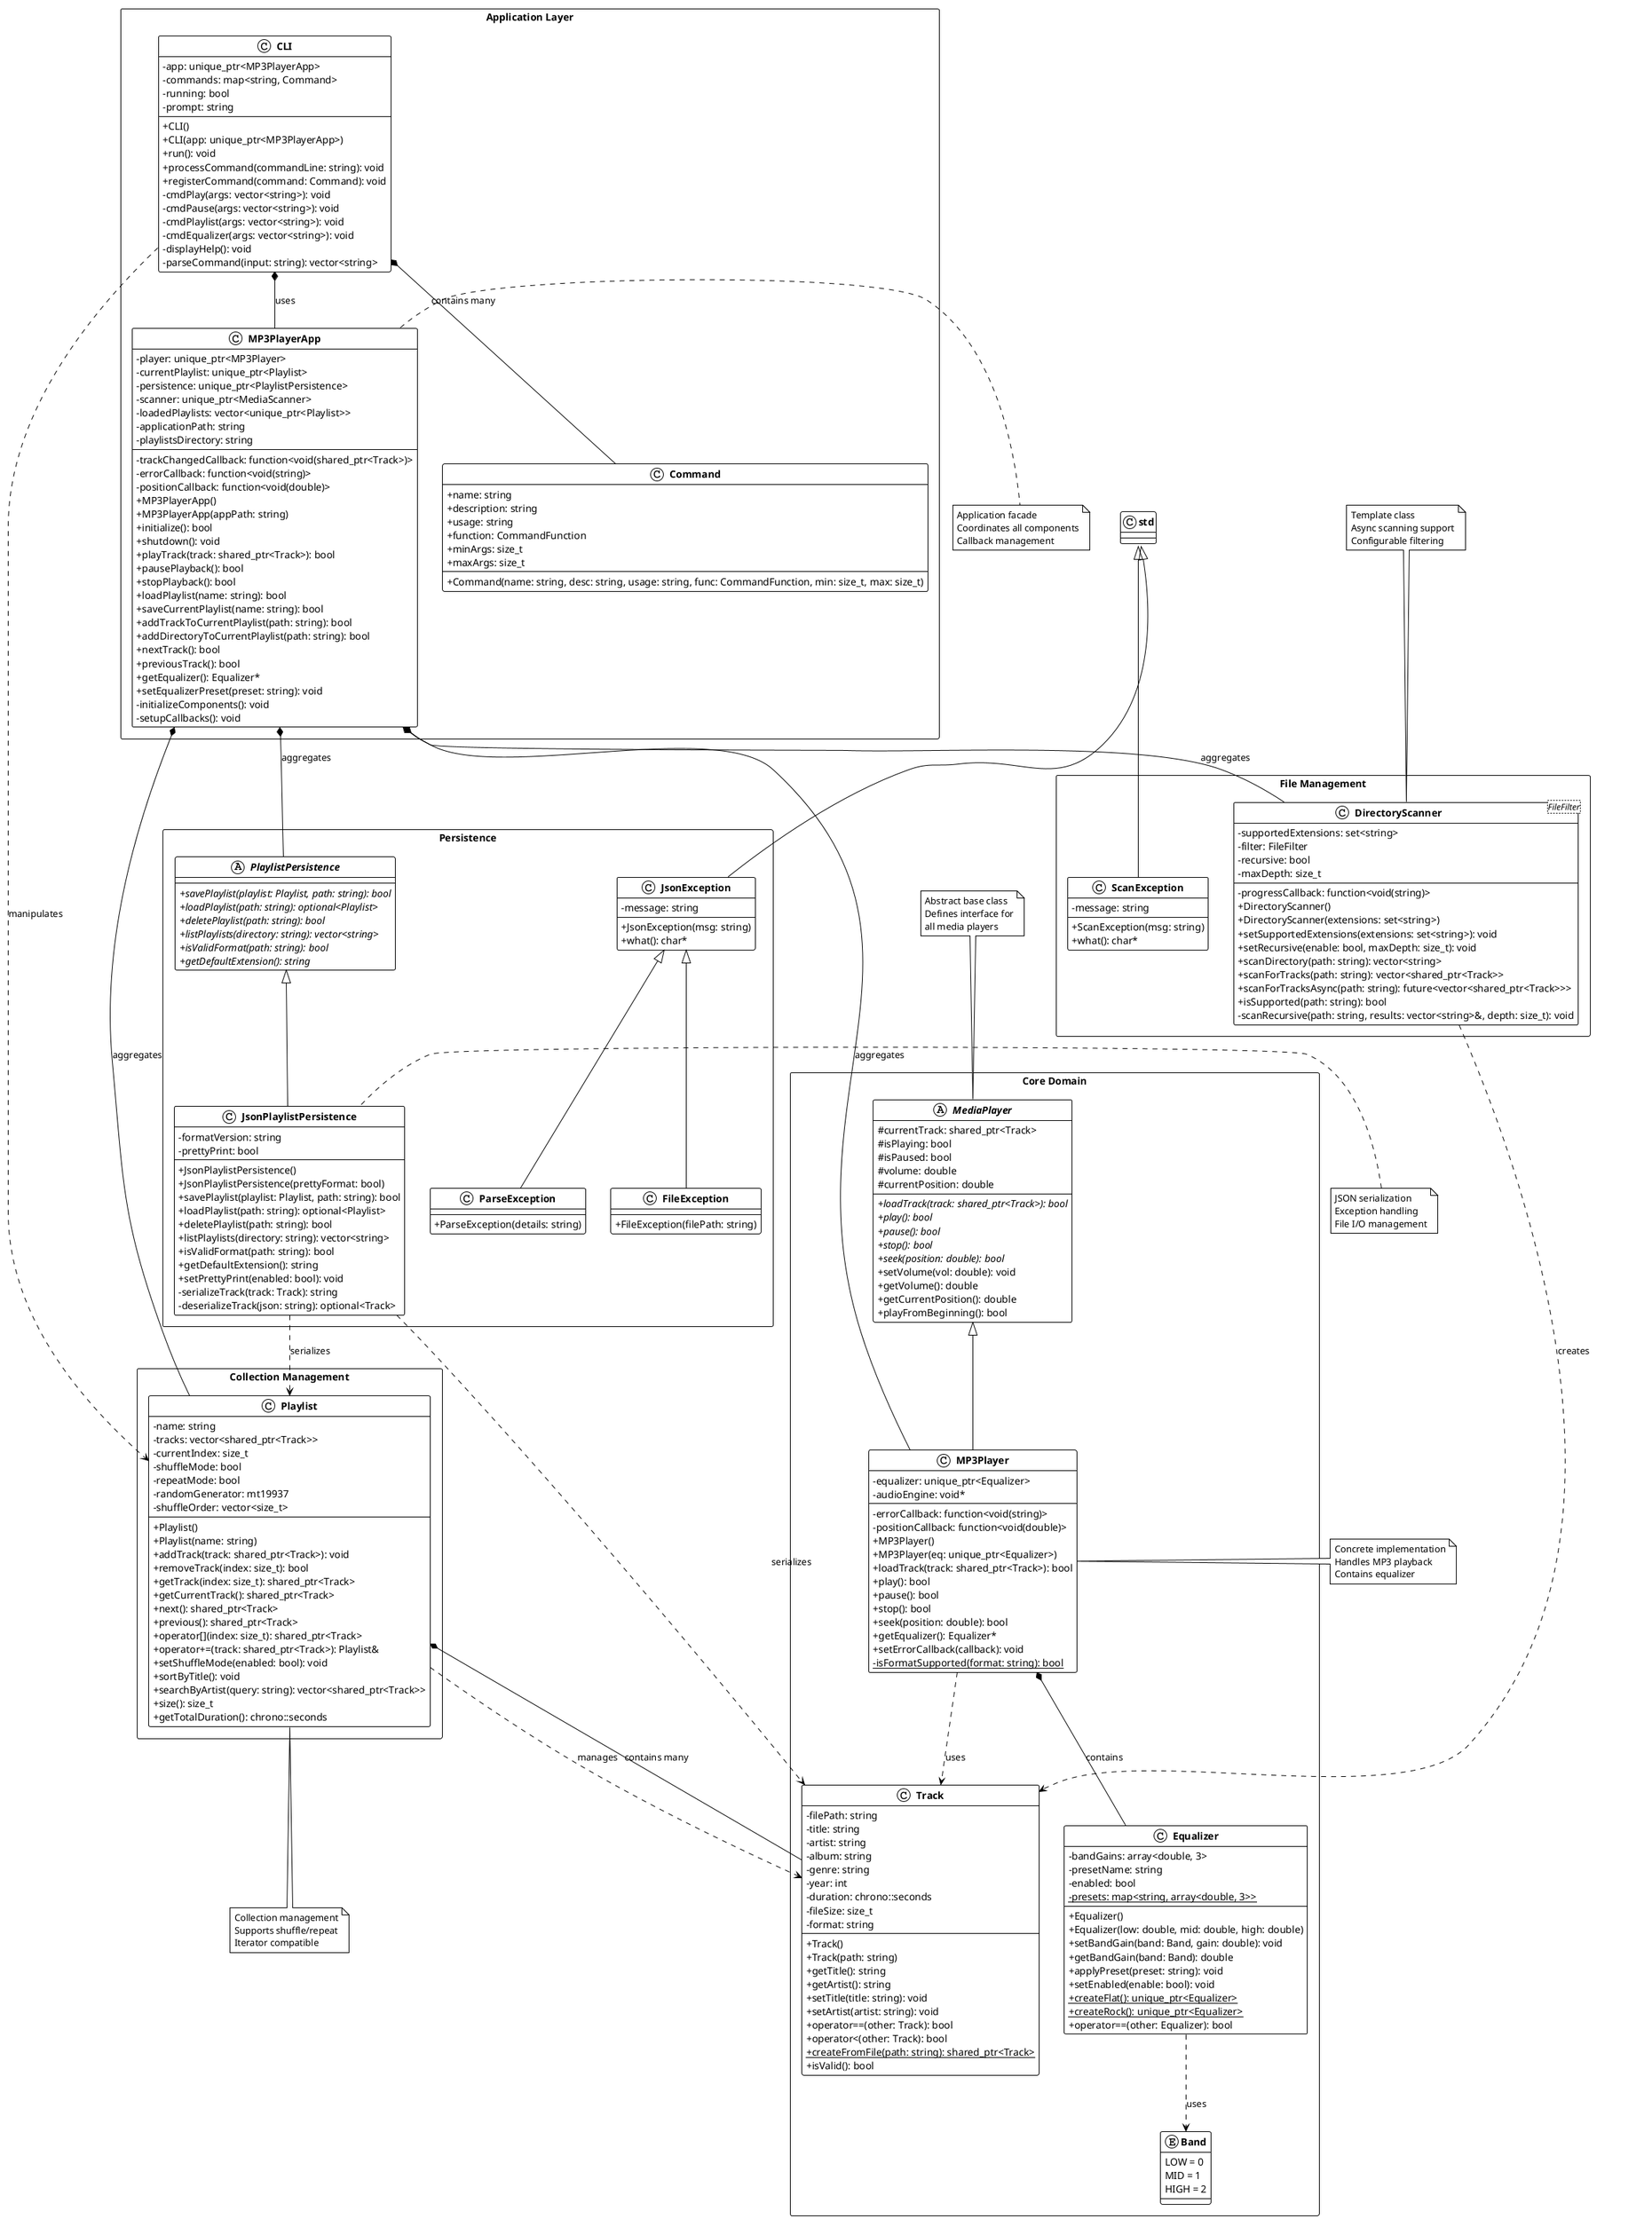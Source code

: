 @startuml MP3Player_Class_Diagram

!theme plain
skinparam classAttributeIconSize 0
skinparam classFontStyle bold
skinparam packageStyle rectangle

package "Core Domain" {
    abstract class MediaPlayer {
        #currentTrack: shared_ptr<Track>
        #isPlaying: bool
        #isPaused: bool
        #volume: double
        #currentPosition: double
        +{abstract} loadTrack(track: shared_ptr<Track>): bool
        +{abstract} play(): bool
        +{abstract} pause(): bool
        +{abstract} stop(): bool
        +{abstract} seek(position: double): bool
        +setVolume(vol: double): void
        +getVolume(): double
        +getCurrentPosition(): double
        +playFromBeginning(): bool
    }

    class Track {
        -filePath: string
        -title: string
        -artist: string
        -album: string
        -genre: string
        -year: int
        -duration: chrono::seconds
        -fileSize: size_t
        -format: string
        +Track()
        +Track(path: string)
        +getTitle(): string
        +getArtist(): string
        +setTitle(title: string): void
        +setArtist(artist: string): void
        +operator==(other: Track): bool
        +operator<(other: Track): bool
        +{static} createFromFile(path: string): shared_ptr<Track>
        +isValid(): bool
    }

    class MP3Player {
        -equalizer: unique_ptr<Equalizer>
        -errorCallback: function<void(string)>
        -positionCallback: function<void(double)>
        -audioEngine: void*
        +MP3Player()
        +MP3Player(eq: unique_ptr<Equalizer>)
        +loadTrack(track: shared_ptr<Track>): bool
        +play(): bool
        +pause(): bool
        +stop(): bool
        +seek(position: double): bool
        +getEqualizer(): Equalizer*
        +setErrorCallback(callback): void
        -{static} isFormatSupported(format: string): bool
    }

    class Equalizer {
        -bandGains: array<double, 3>
        -presetName: string
        -enabled: bool
        -{static} presets: map<string, array<double, 3>>
        +Equalizer()
        +Equalizer(low: double, mid: double, high: double)
        +setBandGain(band: Band, gain: double): void
        +getBandGain(band: Band): double
        +applyPreset(preset: string): void
        +setEnabled(enable: bool): void
        +{static} createFlat(): unique_ptr<Equalizer>
        +{static} createRock(): unique_ptr<Equalizer>
        +operator==(other: Equalizer): bool
    }

    enum Band {
        LOW = 0
        MID = 1
        HIGH = 2
    }
}

package "Collection Management" {
    class Playlist {
        -name: string
        -tracks: vector<shared_ptr<Track>>
        -currentIndex: size_t
        -shuffleMode: bool
        -repeatMode: bool
        -randomGenerator: mt19937
        -shuffleOrder: vector<size_t>
        +Playlist()
        +Playlist(name: string)
        +addTrack(track: shared_ptr<Track>): void
        +removeTrack(index: size_t): bool
        +getTrack(index: size_t): shared_ptr<Track>
        +getCurrentTrack(): shared_ptr<Track>
        +next(): shared_ptr<Track>
        +previous(): shared_ptr<Track>
        +operator[](index: size_t): shared_ptr<Track>
        +operator+=(track: shared_ptr<Track>): Playlist&
        +setShuffleMode(enabled: bool): void
        +sortByTitle(): void
        +searchByArtist(query: string): vector<shared_ptr<Track>>
        +size(): size_t
        +getTotalDuration(): chrono::seconds
    }
}

package "Persistence" {
    abstract class PlaylistPersistence {
        +{abstract} savePlaylist(playlist: Playlist, path: string): bool
        +{abstract} loadPlaylist(path: string): optional<Playlist>
        +{abstract} deletePlaylist(path: string): bool
        +{abstract} listPlaylists(directory: string): vector<string>
        +{abstract} isValidFormat(path: string): bool
        +{abstract} getDefaultExtension(): string
    }

    class JsonPlaylistPersistence {
        -formatVersion: string
        -prettyPrint: bool
        +JsonPlaylistPersistence()
        +JsonPlaylistPersistence(prettyFormat: bool)
        +savePlaylist(playlist: Playlist, path: string): bool
        +loadPlaylist(path: string): optional<Playlist>
        +deletePlaylist(path: string): bool
        +listPlaylists(directory: string): vector<string>
        +isValidFormat(path: string): bool
        +getDefaultExtension(): string
        +setPrettyPrint(enabled: bool): void
        -serializeTrack(track: Track): string
        -deserializeTrack(json: string): optional<Track>
    }

    class JsonException {
        -message: string
        +JsonException(msg: string)
        +what(): char*
    }

    class FileException {
        +FileException(filePath: string)
    }

    class ParseException {
        +ParseException(details: string)
    }
}

package "File Management" {
    class "DirectoryScanner<FileFilter>" as DirectoryScanner {
        -supportedExtensions: set<string>
        -filter: FileFilter
        -recursive: bool
        -maxDepth: size_t
        -progressCallback: function<void(string)>
        +DirectoryScanner()
        +DirectoryScanner(extensions: set<string>)
        +setSupportedExtensions(extensions: set<string>): void
        +setRecursive(enable: bool, maxDepth: size_t): void
        +scanDirectory(path: string): vector<string>
        +scanForTracks(path: string): vector<shared_ptr<Track>>
        +scanForTracksAsync(path: string): future<vector<shared_ptr<Track>>>
        +isSupported(path: string): bool
        -scanRecursive(path: string, results: vector<string>&, depth: size_t): void
    }

    class ScanException {
        -message: string
        +ScanException(msg: string)
        +what(): char*
    }
}

package "Application Layer" {
    class MP3PlayerApp {
        -player: unique_ptr<MP3Player>
        -currentPlaylist: unique_ptr<Playlist>
        -persistence: unique_ptr<PlaylistPersistence>
        -scanner: unique_ptr<MediaScanner>
        -loadedPlaylists: vector<unique_ptr<Playlist>>
        -applicationPath: string
        -playlistsDirectory: string
        -trackChangedCallback: function<void(shared_ptr<Track>)>
        -errorCallback: function<void(string)>
        -positionCallback: function<void(double)>
        +MP3PlayerApp()
        +MP3PlayerApp(appPath: string)
        +initialize(): bool
        +shutdown(): void
        +playTrack(track: shared_ptr<Track>): bool
        +pausePlayback(): bool
        +stopPlayback(): bool
        +loadPlaylist(name: string): bool
        +saveCurrentPlaylist(name: string): bool
        +addTrackToCurrentPlaylist(path: string): bool
        +addDirectoryToCurrentPlaylist(path: string): bool
        +nextTrack(): bool
        +previousTrack(): bool
        +getEqualizer(): Equalizer*
        +setEqualizerPreset(preset: string): void
        -initializeComponents(): void
        -setupCallbacks(): void
    }

    class CLI {
        -app: unique_ptr<MP3PlayerApp>
        -commands: map<string, Command>
        -running: bool
        -prompt: string
        +CLI()
        +CLI(app: unique_ptr<MP3PlayerApp>)
        +run(): void
        +processCommand(commandLine: string): void
        +registerCommand(command: Command): void
        -cmdPlay(args: vector<string>): void
        -cmdPause(args: vector<string>): void
        -cmdPlaylist(args: vector<string>): void
        -cmdEqualizer(args: vector<string>): void
        -displayHelp(): void
        -parseCommand(input: string): vector<string>
    }

    class Command {
        +name: string
        +description: string
        +usage: string
        +function: CommandFunction
        +minArgs: size_t
        +maxArgs: size_t
        +Command(name: string, desc: string, usage: string, func: CommandFunction, min: size_t, max: size_t)
    }
}

' Inheritance relationships
MediaPlayer <|-- MP3Player
PlaylistPersistence <|-- JsonPlaylistPersistence
JsonException <|-- FileException
JsonException <|-- ParseException
std::exception <|-- JsonException
std::exception <|-- ScanException

' Composition relationships
MP3Player *-- Equalizer : contains
Playlist *-- Track : contains many
MP3PlayerApp *-- MP3Player : aggregates
MP3PlayerApp *-- Playlist : aggregates
MP3PlayerApp *-- PlaylistPersistence : aggregates
MP3PlayerApp *-- DirectoryScanner : aggregates
CLI *-- MP3PlayerApp : uses
CLI *-- Command : contains many

' Associations
Equalizer ..> Band : uses
DirectoryScanner ..> Track : creates
JsonPlaylistPersistence ..> Playlist : serializes
JsonPlaylistPersistence ..> Track : serializes

' Dependencies
MP3Player ..> Track : uses
Playlist ..> Track : manages
CLI ..> Playlist : manipulates

note top of MediaPlayer : Abstract base class\nDefines interface for\nall media players

note right of MP3Player : Concrete implementation\nHandles MP3 playback\nContains equalizer

note bottom of Playlist : Collection management\nSupports shuffle/repeat\nIterator compatible

note left of JsonPlaylistPersistence : JSON serialization\nException handling\nFile I/O management

note top of DirectoryScanner : Template class\nAsync scanning support\nConfigurable filtering

note right of MP3PlayerApp : Application facade\nCoordinates all components\nCallback management

@enduml